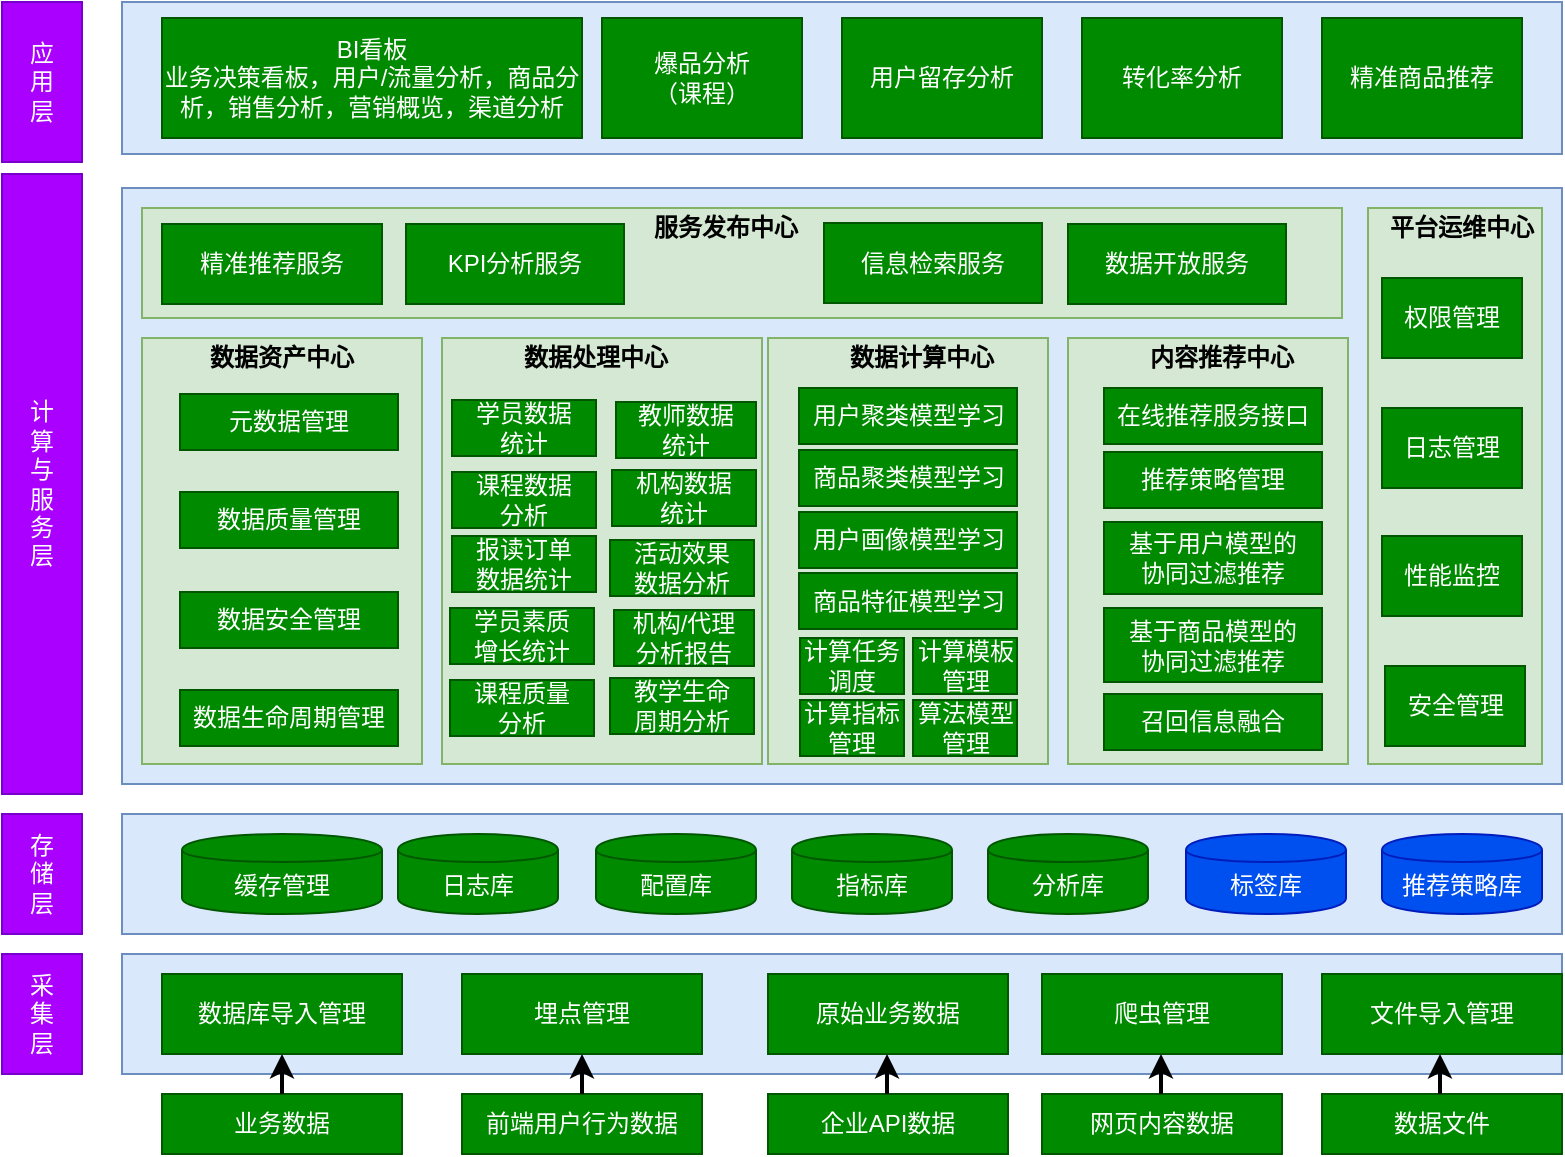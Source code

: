<mxfile version="11.0.4" type="github"><diagram id="RqZjZnAe9FgTBtOwfE_q" name="Page-1"><mxGraphModel dx="1038" dy="582" grid="1" gridSize="10" guides="1" tooltips="1" connect="1" arrows="1" fold="1" page="1" pageScale="1" pageWidth="827" pageHeight="1169" math="0" shadow="0"><root><mxCell id="0"/><mxCell id="1" parent="0"/><mxCell id="Pw42f-p_DZ-D7OYU0G2y-1" value="采&lt;br&gt;集&lt;br&gt;层" style="rounded=0;whiteSpace=wrap;html=1;fillColor=#aa00ff;strokeColor=#7700CC;fontColor=#ffffff;" parent="1" vertex="1"><mxGeometry x="30" y="1060" width="40" height="60" as="geometry"/></mxCell><mxCell id="Pw42f-p_DZ-D7OYU0G2y-2" value="存&lt;br&gt;储&lt;br&gt;层" style="rounded=0;whiteSpace=wrap;html=1;fillColor=#aa00ff;strokeColor=#7700CC;fontColor=#ffffff;" parent="1" vertex="1"><mxGeometry x="30" y="990" width="40" height="60" as="geometry"/></mxCell><mxCell id="Pw42f-p_DZ-D7OYU0G2y-3" value="计&lt;br&gt;算&lt;br&gt;与&lt;br&gt;服&lt;br&gt;务&lt;br&gt;层" style="rounded=0;whiteSpace=wrap;html=1;fillColor=#aa00ff;strokeColor=#7700CC;fontColor=#ffffff;" parent="1" vertex="1"><mxGeometry x="30" y="670" width="40" height="310" as="geometry"/></mxCell><mxCell id="Pw42f-p_DZ-D7OYU0G2y-4" value="应&lt;br&gt;用&lt;br&gt;层" style="rounded=0;whiteSpace=wrap;html=1;fillColor=#aa00ff;strokeColor=#7700CC;fontColor=#ffffff;" parent="1" vertex="1"><mxGeometry x="30" y="584" width="40" height="80" as="geometry"/></mxCell><mxCell id="Pw42f-p_DZ-D7OYU0G2y-5" value="业务数据" style="rounded=0;whiteSpace=wrap;html=1;fillColor=#008a00;strokeColor=#005700;fontColor=#ffffff;" parent="1" vertex="1"><mxGeometry x="110" y="1130" width="120" height="30" as="geometry"/></mxCell><mxCell id="Pw42f-p_DZ-D7OYU0G2y-6" value="前端用户行为数据" style="rounded=0;whiteSpace=wrap;html=1;fillColor=#008a00;strokeColor=#005700;fontColor=#ffffff;" parent="1" vertex="1"><mxGeometry x="260" y="1130" width="120" height="30" as="geometry"/></mxCell><mxCell id="Pw42f-p_DZ-D7OYU0G2y-7" value="企业API数据" style="rounded=0;whiteSpace=wrap;html=1;fillColor=#008a00;strokeColor=#005700;fontColor=#ffffff;" parent="1" vertex="1"><mxGeometry x="413" y="1130" width="120" height="30" as="geometry"/></mxCell><mxCell id="Pw42f-p_DZ-D7OYU0G2y-8" value="网页内容数据" style="rounded=0;whiteSpace=wrap;html=1;fillColor=#008a00;strokeColor=#005700;fontColor=#ffffff;" parent="1" vertex="1"><mxGeometry x="550" y="1130" width="120" height="30" as="geometry"/></mxCell><mxCell id="Pw42f-p_DZ-D7OYU0G2y-9" value="数据文件" style="rounded=0;whiteSpace=wrap;html=1;fillColor=#008a00;strokeColor=#005700;fontColor=#ffffff;" parent="1" vertex="1"><mxGeometry x="690" y="1130" width="120" height="30" as="geometry"/></mxCell><mxCell id="Pw42f-p_DZ-D7OYU0G2y-10" value="" style="rounded=0;whiteSpace=wrap;html=1;fillColor=#dae8fc;strokeColor=#6c8ebf;" parent="1" vertex="1"><mxGeometry x="90" y="1060" width="720" height="60" as="geometry"/></mxCell><mxCell id="Pw42f-p_DZ-D7OYU0G2y-11" value="数据库导入管理" style="rounded=0;whiteSpace=wrap;html=1;fillColor=#008a00;strokeColor=#005700;fontColor=#ffffff;" parent="1" vertex="1"><mxGeometry x="110" y="1070" width="120" height="40" as="geometry"/></mxCell><mxCell id="Pw42f-p_DZ-D7OYU0G2y-12" value="埋点管理" style="rounded=0;whiteSpace=wrap;html=1;fillColor=#008a00;strokeColor=#005700;fontColor=#ffffff;" parent="1" vertex="1"><mxGeometry x="260" y="1070" width="120" height="40" as="geometry"/></mxCell><mxCell id="Pw42f-p_DZ-D7OYU0G2y-13" value="原始业务数据" style="rounded=0;whiteSpace=wrap;html=1;fillColor=#008a00;strokeColor=#005700;fontColor=#ffffff;" parent="1" vertex="1"><mxGeometry x="413" y="1070" width="120" height="40" as="geometry"/></mxCell><mxCell id="Pw42f-p_DZ-D7OYU0G2y-14" value="爬虫管理" style="rounded=0;whiteSpace=wrap;html=1;fillColor=#008a00;strokeColor=#005700;fontColor=#ffffff;" parent="1" vertex="1"><mxGeometry x="550" y="1070" width="120" height="40" as="geometry"/></mxCell><mxCell id="Pw42f-p_DZ-D7OYU0G2y-15" value="文件导入管理" style="rounded=0;whiteSpace=wrap;html=1;fillColor=#008a00;strokeColor=#005700;fontColor=#ffffff;" parent="1" vertex="1"><mxGeometry x="690" y="1070" width="120" height="40" as="geometry"/></mxCell><mxCell id="Pw42f-p_DZ-D7OYU0G2y-16" value="" style="rounded=0;whiteSpace=wrap;html=1;fillColor=#dae8fc;strokeColor=#6c8ebf;" parent="1" vertex="1"><mxGeometry x="90" y="990" width="720" height="60" as="geometry"/></mxCell><mxCell id="Pw42f-p_DZ-D7OYU0G2y-17" value="缓存管理" style="shape=cylinder;whiteSpace=wrap;html=1;boundedLbl=1;backgroundOutline=1;fillColor=#008a00;strokeColor=#005700;fontColor=#ffffff;" parent="1" vertex="1"><mxGeometry x="120" y="1000" width="100" height="40" as="geometry"/></mxCell><mxCell id="Pw42f-p_DZ-D7OYU0G2y-18" value="日志库" style="shape=cylinder;whiteSpace=wrap;html=1;boundedLbl=1;backgroundOutline=1;fillColor=#008a00;strokeColor=#005700;fontColor=#ffffff;" parent="1" vertex="1"><mxGeometry x="228" y="1000" width="80" height="40" as="geometry"/></mxCell><mxCell id="Pw42f-p_DZ-D7OYU0G2y-19" value="配置库" style="shape=cylinder;whiteSpace=wrap;html=1;boundedLbl=1;backgroundOutline=1;fillColor=#008a00;strokeColor=#005700;fontColor=#ffffff;" parent="1" vertex="1"><mxGeometry x="327" y="1000" width="80" height="40" as="geometry"/></mxCell><mxCell id="Pw42f-p_DZ-D7OYU0G2y-20" value="指标库" style="shape=cylinder;whiteSpace=wrap;html=1;boundedLbl=1;backgroundOutline=1;fillColor=#008a00;strokeColor=#005700;fontColor=#ffffff;" parent="1" vertex="1"><mxGeometry x="425" y="1000" width="80" height="40" as="geometry"/></mxCell><mxCell id="Pw42f-p_DZ-D7OYU0G2y-21" value="分析库" style="shape=cylinder;whiteSpace=wrap;html=1;boundedLbl=1;backgroundOutline=1;fillColor=#008a00;strokeColor=#005700;fontColor=#ffffff;" parent="1" vertex="1"><mxGeometry x="523" y="1000" width="80" height="40" as="geometry"/></mxCell><mxCell id="Pw42f-p_DZ-D7OYU0G2y-22" value="标签库" style="shape=cylinder;whiteSpace=wrap;html=1;boundedLbl=1;backgroundOutline=1;fillColor=#0050ef;strokeColor=#001DBC;fontColor=#ffffff;" parent="1" vertex="1"><mxGeometry x="622" y="1000" width="80" height="40" as="geometry"/></mxCell><mxCell id="Pw42f-p_DZ-D7OYU0G2y-23" value="推荐策略库" style="shape=cylinder;whiteSpace=wrap;html=1;boundedLbl=1;backgroundOutline=1;fillColor=#0050ef;strokeColor=#001DBC;fontColor=#ffffff;" parent="1" vertex="1"><mxGeometry x="720" y="1000" width="80" height="40" as="geometry"/></mxCell><mxCell id="Pw42f-p_DZ-D7OYU0G2y-24" value="" style="rounded=0;whiteSpace=wrap;html=1;fillColor=#dae8fc;strokeColor=#6c8ebf;" parent="1" vertex="1"><mxGeometry x="90" y="677" width="720" height="298" as="geometry"/></mxCell><mxCell id="Pw42f-p_DZ-D7OYU0G2y-25" value="" style="endArrow=classic;html=1;strokeWidth=2;" parent="1" edge="1"><mxGeometry width="50" height="50" relative="1" as="geometry"><mxPoint x="170" y="1130" as="sourcePoint"/><mxPoint x="170" y="1110" as="targetPoint"/></mxGeometry></mxCell><mxCell id="Pw42f-p_DZ-D7OYU0G2y-26" value="" style="endArrow=classic;html=1;strokeWidth=2;" parent="1" edge="1"><mxGeometry width="50" height="50" relative="1" as="geometry"><mxPoint x="320" y="1130" as="sourcePoint"/><mxPoint x="320" y="1110" as="targetPoint"/></mxGeometry></mxCell><mxCell id="Pw42f-p_DZ-D7OYU0G2y-27" value="" style="endArrow=classic;html=1;strokeWidth=2;" parent="1" edge="1"><mxGeometry width="50" height="50" relative="1" as="geometry"><mxPoint x="749" y="1130" as="sourcePoint"/><mxPoint x="749" y="1110" as="targetPoint"/></mxGeometry></mxCell><mxCell id="Pw42f-p_DZ-D7OYU0G2y-28" value="" style="endArrow=classic;html=1;strokeWidth=2;" parent="1" edge="1"><mxGeometry width="50" height="50" relative="1" as="geometry"><mxPoint x="472.5" y="1130" as="sourcePoint"/><mxPoint x="472.5" y="1110" as="targetPoint"/></mxGeometry></mxCell><mxCell id="Pw42f-p_DZ-D7OYU0G2y-29" value="" style="endArrow=classic;html=1;strokeWidth=2;" parent="1" edge="1"><mxGeometry width="50" height="50" relative="1" as="geometry"><mxPoint x="609.5" y="1130" as="sourcePoint"/><mxPoint x="609.5" y="1110" as="targetPoint"/></mxGeometry></mxCell><mxCell id="Pw42f-p_DZ-D7OYU0G2y-30" value="" style="rounded=0;whiteSpace=wrap;html=1;fillColor=#d5e8d4;strokeColor=#82b366;" parent="1" vertex="1"><mxGeometry x="100" y="752" width="140" height="213" as="geometry"/></mxCell><mxCell id="Pw42f-p_DZ-D7OYU0G2y-31" value="数据资产中心" style="text;html=1;strokeColor=none;fillColor=none;align=center;verticalAlign=middle;whiteSpace=wrap;rounded=0;fontStyle=1" parent="1" vertex="1"><mxGeometry x="130" y="752" width="80" height="20" as="geometry"/></mxCell><mxCell id="Pw42f-p_DZ-D7OYU0G2y-32" value="" style="rounded=0;whiteSpace=wrap;html=1;fillColor=#d5e8d4;strokeColor=#82b366;" parent="1" vertex="1"><mxGeometry x="250" y="752" width="160" height="213" as="geometry"/></mxCell><mxCell id="Pw42f-p_DZ-D7OYU0G2y-33" value="数据处理中心" style="text;html=1;strokeColor=none;fillColor=none;align=center;verticalAlign=middle;whiteSpace=wrap;rounded=0;fontStyle=1" parent="1" vertex="1"><mxGeometry x="287" y="752" width="80" height="20" as="geometry"/></mxCell><mxCell id="Pw42f-p_DZ-D7OYU0G2y-34" value="y" style="rounded=0;whiteSpace=wrap;html=1;fillColor=#d5e8d4;strokeColor=#82b366;" parent="1" vertex="1"><mxGeometry x="413" y="752" width="140" height="213" as="geometry"/></mxCell><mxCell id="Pw42f-p_DZ-D7OYU0G2y-35" value="数据计算中心" style="text;html=1;strokeColor=none;fillColor=none;align=center;verticalAlign=middle;whiteSpace=wrap;rounded=0;fontStyle=1" parent="1" vertex="1"><mxGeometry x="450" y="752" width="80" height="20" as="geometry"/></mxCell><mxCell id="Pw42f-p_DZ-D7OYU0G2y-36" value="" style="rounded=0;whiteSpace=wrap;html=1;fillColor=#d5e8d4;strokeColor=#82b366;" parent="1" vertex="1"><mxGeometry x="563" y="752" width="140" height="213" as="geometry"/></mxCell><mxCell id="Pw42f-p_DZ-D7OYU0G2y-37" value="内容推荐中心" style="text;html=1;strokeColor=none;fillColor=none;align=center;verticalAlign=middle;whiteSpace=wrap;rounded=0;fontStyle=1" parent="1" vertex="1"><mxGeometry x="600" y="752" width="80" height="20" as="geometry"/></mxCell><mxCell id="Pw42f-p_DZ-D7OYU0G2y-38" value="" style="rounded=0;whiteSpace=wrap;html=1;fillColor=#d5e8d4;strokeColor=#82b366;" parent="1" vertex="1"><mxGeometry x="713" y="687" width="87" height="278" as="geometry"/></mxCell><mxCell id="Pw42f-p_DZ-D7OYU0G2y-39" value="平台运维中心" style="text;html=1;strokeColor=none;fillColor=none;align=center;verticalAlign=middle;whiteSpace=wrap;rounded=0;fontStyle=1" parent="1" vertex="1"><mxGeometry x="720" y="687" width="80" height="20" as="geometry"/></mxCell><mxCell id="Pw42f-p_DZ-D7OYU0G2y-42" value="" style="rounded=0;whiteSpace=wrap;html=1;fillColor=#d5e8d4;strokeColor=#82b366;" parent="1" vertex="1"><mxGeometry x="100" y="687" width="600" height="55" as="geometry"/></mxCell><mxCell id="Pw42f-p_DZ-D7OYU0G2y-43" value="服务发布中心" style="text;html=1;strokeColor=none;fillColor=none;align=center;verticalAlign=middle;whiteSpace=wrap;rounded=0;fontStyle=1" parent="1" vertex="1"><mxGeometry x="351.5" y="687" width="80" height="20" as="geometry"/></mxCell><mxCell id="Pw42f-p_DZ-D7OYU0G2y-44" value="精准推荐服务" style="rounded=0;whiteSpace=wrap;html=1;fillColor=#008a00;strokeColor=#005700;fontColor=#ffffff;" parent="1" vertex="1"><mxGeometry x="110" y="695" width="110" height="40" as="geometry"/></mxCell><mxCell id="Pw42f-p_DZ-D7OYU0G2y-45" value="KPI分析服务" style="rounded=0;whiteSpace=wrap;html=1;fillColor=#008a00;strokeColor=#005700;fontColor=#ffffff;" parent="1" vertex="1"><mxGeometry x="232" y="695" width="109" height="40" as="geometry"/></mxCell><mxCell id="Pw42f-p_DZ-D7OYU0G2y-46" value="信息检索服务" style="rounded=0;whiteSpace=wrap;html=1;fillColor=#008a00;strokeColor=#005700;fontColor=#ffffff;" parent="1" vertex="1"><mxGeometry x="441" y="694.5" width="109" height="40" as="geometry"/></mxCell><mxCell id="Pw42f-p_DZ-D7OYU0G2y-47" value="数据开放服务" style="rounded=0;whiteSpace=wrap;html=1;fillColor=#008a00;strokeColor=#005700;fontColor=#ffffff;" parent="1" vertex="1"><mxGeometry x="563" y="695" width="109" height="40" as="geometry"/></mxCell><mxCell id="Pw42f-p_DZ-D7OYU0G2y-48" value="元数据管理" style="rounded=0;whiteSpace=wrap;html=1;fillColor=#008a00;strokeColor=#005700;fontColor=#ffffff;" parent="1" vertex="1"><mxGeometry x="119" y="780" width="109" height="28" as="geometry"/></mxCell><mxCell id="Pw42f-p_DZ-D7OYU0G2y-49" value="数据质量管理" style="rounded=0;whiteSpace=wrap;html=1;fillColor=#008a00;strokeColor=#005700;fontColor=#ffffff;" parent="1" vertex="1"><mxGeometry x="119" y="829" width="109" height="28" as="geometry"/></mxCell><mxCell id="Pw42f-p_DZ-D7OYU0G2y-50" value="数据安全管理" style="rounded=0;whiteSpace=wrap;html=1;fillColor=#008a00;strokeColor=#005700;fontColor=#ffffff;" parent="1" vertex="1"><mxGeometry x="119" y="879" width="109" height="28" as="geometry"/></mxCell><mxCell id="Pw42f-p_DZ-D7OYU0G2y-51" value="数据生命周期管理" style="rounded=0;whiteSpace=wrap;html=1;fillColor=#008a00;strokeColor=#005700;fontColor=#ffffff;" parent="1" vertex="1"><mxGeometry x="119" y="928" width="109" height="28" as="geometry"/></mxCell><mxCell id="Pw42f-p_DZ-D7OYU0G2y-52" value="学员素质&lt;br&gt;增长统计" style="rounded=0;whiteSpace=wrap;html=1;fillColor=#008a00;strokeColor=#005700;fontColor=#ffffff;" parent="1" vertex="1"><mxGeometry x="254" y="887" width="72" height="28" as="geometry"/></mxCell><mxCell id="Pw42f-p_DZ-D7OYU0G2y-53" value="机构/代理&lt;br&gt;分析报告" style="rounded=0;whiteSpace=wrap;html=1;fillColor=#008a00;strokeColor=#005700;fontColor=#ffffff;" parent="1" vertex="1"><mxGeometry x="336" y="888" width="70" height="28" as="geometry"/></mxCell><mxCell id="Pw42f-p_DZ-D7OYU0G2y-54" value="课程质量&lt;br&gt;分析" style="rounded=0;whiteSpace=wrap;html=1;fillColor=#008a00;strokeColor=#005700;fontColor=#ffffff;" parent="1" vertex="1"><mxGeometry x="254" y="923" width="72" height="28" as="geometry"/></mxCell><mxCell id="Pw42f-p_DZ-D7OYU0G2y-57" value="用户聚类模型学习" style="rounded=0;whiteSpace=wrap;html=1;fillColor=#008a00;strokeColor=#005700;fontColor=#ffffff;" parent="1" vertex="1"><mxGeometry x="428.5" y="777" width="109" height="28" as="geometry"/></mxCell><mxCell id="Pw42f-p_DZ-D7OYU0G2y-58" value="商品聚类模型学习" style="rounded=0;whiteSpace=wrap;html=1;fillColor=#008a00;strokeColor=#005700;fontColor=#ffffff;" parent="1" vertex="1"><mxGeometry x="428.5" y="808" width="109" height="28" as="geometry"/></mxCell><mxCell id="Pw42f-p_DZ-D7OYU0G2y-59" value="用户画像模型学习" style="rounded=0;whiteSpace=wrap;html=1;fillColor=#008a00;strokeColor=#005700;fontColor=#ffffff;" parent="1" vertex="1"><mxGeometry x="428.5" y="839" width="109" height="28" as="geometry"/></mxCell><mxCell id="Pw42f-p_DZ-D7OYU0G2y-60" value="商品特征模型学习" style="rounded=0;whiteSpace=wrap;html=1;fillColor=#008a00;strokeColor=#005700;fontColor=#ffffff;" parent="1" vertex="1"><mxGeometry x="428.5" y="869.5" width="109" height="28" as="geometry"/></mxCell><mxCell id="Pw42f-p_DZ-D7OYU0G2y-61" value="计算任务调度" style="rounded=0;whiteSpace=wrap;html=1;fillColor=#008a00;strokeColor=#005700;fontColor=#ffffff;" parent="1" vertex="1"><mxGeometry x="429" y="902" width="52" height="28" as="geometry"/></mxCell><mxCell id="Pw42f-p_DZ-D7OYU0G2y-62" value="计算模板管理" style="rounded=0;whiteSpace=wrap;html=1;fillColor=#008a00;strokeColor=#005700;fontColor=#ffffff;" parent="1" vertex="1"><mxGeometry x="485.5" y="902" width="52" height="28" as="geometry"/></mxCell><mxCell id="Pw42f-p_DZ-D7OYU0G2y-63" value="计算指标管理" style="rounded=0;whiteSpace=wrap;html=1;fillColor=#008a00;strokeColor=#005700;fontColor=#ffffff;" parent="1" vertex="1"><mxGeometry x="429" y="933" width="52" height="28" as="geometry"/></mxCell><mxCell id="Pw42f-p_DZ-D7OYU0G2y-64" value="算法模型管理" style="rounded=0;whiteSpace=wrap;html=1;fillColor=#008a00;strokeColor=#005700;fontColor=#ffffff;" parent="1" vertex="1"><mxGeometry x="485.5" y="933" width="52" height="28" as="geometry"/></mxCell><mxCell id="Pw42f-p_DZ-D7OYU0G2y-65" value="权限管理" style="rounded=0;whiteSpace=wrap;html=1;fillColor=#008a00;strokeColor=#005700;fontColor=#ffffff;" parent="1" vertex="1"><mxGeometry x="720" y="722" width="70" height="40" as="geometry"/></mxCell><mxCell id="Pw42f-p_DZ-D7OYU0G2y-66" value="日志管理" style="rounded=0;whiteSpace=wrap;html=1;fillColor=#008a00;strokeColor=#005700;fontColor=#ffffff;" parent="1" vertex="1"><mxGeometry x="720" y="787" width="70" height="40" as="geometry"/></mxCell><mxCell id="Pw42f-p_DZ-D7OYU0G2y-67" value="性能监控" style="rounded=0;whiteSpace=wrap;html=1;fillColor=#008a00;strokeColor=#005700;fontColor=#ffffff;" parent="1" vertex="1"><mxGeometry x="720" y="851" width="70" height="40" as="geometry"/></mxCell><mxCell id="Pw42f-p_DZ-D7OYU0G2y-68" value="安全管理" style="rounded=0;whiteSpace=wrap;html=1;fillColor=#008a00;strokeColor=#005700;fontColor=#ffffff;" parent="1" vertex="1"><mxGeometry x="721.5" y="916" width="70" height="40" as="geometry"/></mxCell><mxCell id="Pw42f-p_DZ-D7OYU0G2y-69" value="在线推荐服务接口" style="rounded=0;whiteSpace=wrap;html=1;fillColor=#008a00;strokeColor=#005700;fontColor=#ffffff;" parent="1" vertex="1"><mxGeometry x="581" y="777" width="109" height="28" as="geometry"/></mxCell><mxCell id="Pw42f-p_DZ-D7OYU0G2y-70" value="推荐策略管理" style="rounded=0;whiteSpace=wrap;html=1;fillColor=#008a00;strokeColor=#005700;fontColor=#ffffff;" parent="1" vertex="1"><mxGeometry x="581" y="809" width="109" height="28" as="geometry"/></mxCell><mxCell id="Pw42f-p_DZ-D7OYU0G2y-71" value="基于用户模型的&lt;br&gt;协同过滤推荐" style="rounded=0;whiteSpace=wrap;html=1;fillColor=#008a00;strokeColor=#005700;fontColor=#ffffff;" parent="1" vertex="1"><mxGeometry x="581" y="844" width="109" height="36" as="geometry"/></mxCell><mxCell id="Pw42f-p_DZ-D7OYU0G2y-72" value="基于商品模型的&lt;br&gt;协同过滤推荐" style="rounded=0;whiteSpace=wrap;html=1;fillColor=#008a00;strokeColor=#005700;fontColor=#ffffff;" parent="1" vertex="1"><mxGeometry x="581" y="887" width="109" height="37" as="geometry"/></mxCell><mxCell id="Pw42f-p_DZ-D7OYU0G2y-73" value="召回信息融合" style="rounded=0;whiteSpace=wrap;html=1;fillColor=#008a00;strokeColor=#005700;fontColor=#ffffff;" parent="1" vertex="1"><mxGeometry x="581" y="930" width="109" height="28" as="geometry"/></mxCell><mxCell id="Pw42f-p_DZ-D7OYU0G2y-74" value="教学生命&lt;br&gt;周期分析" style="rounded=0;whiteSpace=wrap;html=1;fillColor=#008a00;strokeColor=#005700;fontColor=#ffffff;" parent="1" vertex="1"><mxGeometry x="334" y="922" width="72" height="28" as="geometry"/></mxCell><mxCell id="Pw42f-p_DZ-D7OYU0G2y-75" value="学员数据&lt;br&gt;统计" style="rounded=0;whiteSpace=wrap;html=1;fillColor=#008a00;strokeColor=#005700;fontColor=#ffffff;" parent="1" vertex="1"><mxGeometry x="255" y="783" width="72" height="28" as="geometry"/></mxCell><mxCell id="Pw42f-p_DZ-D7OYU0G2y-76" value="教师数据&lt;br&gt;统计" style="rounded=0;whiteSpace=wrap;html=1;fillColor=#008a00;strokeColor=#005700;fontColor=#ffffff;" parent="1" vertex="1"><mxGeometry x="337" y="784" width="70" height="28" as="geometry"/></mxCell><mxCell id="Pw42f-p_DZ-D7OYU0G2y-77" value="课程数据&lt;br&gt;分析" style="rounded=0;whiteSpace=wrap;html=1;fillColor=#008a00;strokeColor=#005700;fontColor=#ffffff;" parent="1" vertex="1"><mxGeometry x="255" y="819" width="72" height="28" as="geometry"/></mxCell><mxCell id="Pw42f-p_DZ-D7OYU0G2y-78" value="机构数据&lt;br&gt;统计" style="rounded=0;whiteSpace=wrap;html=1;fillColor=#008a00;strokeColor=#005700;fontColor=#ffffff;" parent="1" vertex="1"><mxGeometry x="335" y="818" width="72" height="28" as="geometry"/></mxCell><mxCell id="Pw42f-p_DZ-D7OYU0G2y-79" value="报读订单&lt;br&gt;数据统计" style="rounded=0;whiteSpace=wrap;html=1;fillColor=#008a00;strokeColor=#005700;fontColor=#ffffff;" parent="1" vertex="1"><mxGeometry x="255" y="851" width="72" height="28" as="geometry"/></mxCell><mxCell id="Pw42f-p_DZ-D7OYU0G2y-80" value="活动效果&lt;br&gt;数据分析" style="rounded=0;whiteSpace=wrap;html=1;fillColor=#008a00;strokeColor=#005700;fontColor=#ffffff;" parent="1" vertex="1"><mxGeometry x="334" y="853" width="72" height="28" as="geometry"/></mxCell><mxCell id="Pw42f-p_DZ-D7OYU0G2y-81" value="" style="rounded=0;whiteSpace=wrap;html=1;fillColor=#dae8fc;strokeColor=#6c8ebf;" parent="1" vertex="1"><mxGeometry x="90" y="584" width="720" height="76" as="geometry"/></mxCell><mxCell id="Pw42f-p_DZ-D7OYU0G2y-83" value="BI看板&lt;br&gt;业务决策看板，用户/流量分析，商品分析，销售分析，营销概览，渠道分析&lt;br&gt;" style="rounded=0;whiteSpace=wrap;html=1;fillColor=#008a00;strokeColor=#005700;fontColor=#ffffff;" parent="1" vertex="1"><mxGeometry x="110" y="592" width="210" height="60" as="geometry"/></mxCell><mxCell id="Pw42f-p_DZ-D7OYU0G2y-85" value="爆品分析&lt;br&gt;（课程）" style="rounded=0;whiteSpace=wrap;html=1;fillColor=#008a00;strokeColor=#005700;fontColor=#ffffff;flipH=0;" parent="1" vertex="1"><mxGeometry x="330" y="592" width="100" height="60" as="geometry"/></mxCell><mxCell id="Pw42f-p_DZ-D7OYU0G2y-86" value="用户留存分析" style="rounded=0;whiteSpace=wrap;html=1;fillColor=#008a00;strokeColor=#005700;fontColor=#ffffff;flipH=0;" parent="1" vertex="1"><mxGeometry x="450" y="592" width="100" height="60" as="geometry"/></mxCell><mxCell id="Pw42f-p_DZ-D7OYU0G2y-87" value="转化率分析" style="rounded=0;whiteSpace=wrap;html=1;fillColor=#008a00;strokeColor=#005700;fontColor=#ffffff;flipH=0;" parent="1" vertex="1"><mxGeometry x="570" y="592" width="100" height="60" as="geometry"/></mxCell><mxCell id="Pw42f-p_DZ-D7OYU0G2y-89" value="精准商品推荐" style="rounded=0;whiteSpace=wrap;html=1;fillColor=#008a00;strokeColor=#005700;fontColor=#ffffff;flipH=0;" parent="1" vertex="1"><mxGeometry x="690" y="592" width="100" height="60" as="geometry"/></mxCell></root></mxGraphModel></diagram><diagram id="35WGEbsetPO9slDH4t4C" name="Page-2"><mxGraphModel dx="1038" dy="582" grid="1" gridSize="10" guides="1" tooltips="1" connect="1" arrows="1" fold="1" page="1" pageScale="1" pageWidth="827" pageHeight="1169" math="0" shadow="0"><root><mxCell id="l2E0dXInNsrafvJtCPVK-0"/><mxCell id="l2E0dXInNsrafvJtCPVK-1" parent="l2E0dXInNsrafvJtCPVK-0"/><mxCell id="l2E0dXInNsrafvJtCPVK-57" value="" style="rounded=0;whiteSpace=wrap;html=1;fillColor=#e1d5e7;strokeColor=#9673a6;" vertex="1" parent="l2E0dXInNsrafvJtCPVK-1"><mxGeometry x="800" y="140" width="210" height="410" as="geometry"/></mxCell><mxCell id="l2E0dXInNsrafvJtCPVK-55" value="" style="rounded=0;whiteSpace=wrap;html=1;fillColor=#dae8fc;strokeColor=#6c8ebf;" vertex="1" parent="l2E0dXInNsrafvJtCPVK-1"><mxGeometry x="280" y="140" width="500" height="410" as="geometry"/></mxCell><mxCell id="l2E0dXInNsrafvJtCPVK-52" value="" style="rounded=0;whiteSpace=wrap;html=1;fillColor=#60a917;strokeColor=#2D7600;fontColor=#ffffff;" vertex="1" parent="l2E0dXInNsrafvJtCPVK-1"><mxGeometry x="10" y="140" width="110" height="410" as="geometry"/></mxCell><mxCell id="l2E0dXInNsrafvJtCPVK-41" value="" style="rounded=0;whiteSpace=wrap;html=1;fillColor=#008a00;strokeColor=#005700;fontColor=#ffffff;" vertex="1" parent="l2E0dXInNsrafvJtCPVK-1"><mxGeometry x="125" y="140" width="120" height="410" as="geometry"/></mxCell><mxCell id="l2E0dXInNsrafvJtCPVK-42" style="edgeStyle=orthogonalEdgeStyle;rounded=0;orthogonalLoop=1;jettySize=auto;html=1;" edge="1" parent="l2E0dXInNsrafvJtCPVK-1" source="l2E0dXInNsrafvJtCPVK-2" target="l2E0dXInNsrafvJtCPVK-8"><mxGeometry relative="1" as="geometry"/></mxCell><mxCell id="l2E0dXInNsrafvJtCPVK-2" value="APP埋点" style="rounded=0;whiteSpace=wrap;html=1;" vertex="1" parent="l2E0dXInNsrafvJtCPVK-1"><mxGeometry x="30" y="170" width="70" height="60" as="geometry"/></mxCell><mxCell id="l2E0dXInNsrafvJtCPVK-43" style="edgeStyle=orthogonalEdgeStyle;rounded=0;orthogonalLoop=1;jettySize=auto;html=1;" edge="1" parent="l2E0dXInNsrafvJtCPVK-1" source="l2E0dXInNsrafvJtCPVK-3" target="l2E0dXInNsrafvJtCPVK-7"><mxGeometry relative="1" as="geometry"/></mxCell><mxCell id="l2E0dXInNsrafvJtCPVK-3" value="网页爬虫" style="rounded=0;whiteSpace=wrap;html=1;" vertex="1" parent="l2E0dXInNsrafvJtCPVK-1"><mxGeometry x="30" y="250" width="70" height="60" as="geometry"/></mxCell><mxCell id="l2E0dXInNsrafvJtCPVK-44" style="edgeStyle=orthogonalEdgeStyle;rounded=0;orthogonalLoop=1;jettySize=auto;html=1;entryX=0;entryY=0.5;entryDx=0;entryDy=0;" edge="1" parent="l2E0dXInNsrafvJtCPVK-1" source="l2E0dXInNsrafvJtCPVK-4" target="l2E0dXInNsrafvJtCPVK-9"><mxGeometry relative="1" as="geometry"/></mxCell><mxCell id="l2E0dXInNsrafvJtCPVK-4" value="求学圆梦&lt;br&gt;Mysql业务库" style="rounded=0;whiteSpace=wrap;html=1;" vertex="1" parent="l2E0dXInNsrafvJtCPVK-1"><mxGeometry x="30" y="320" width="70" height="60" as="geometry"/></mxCell><mxCell id="l2E0dXInNsrafvJtCPVK-45" style="edgeStyle=orthogonalEdgeStyle;rounded=0;orthogonalLoop=1;jettySize=auto;html=1;" edge="1" parent="l2E0dXInNsrafvJtCPVK-1" source="l2E0dXInNsrafvJtCPVK-5" target="l2E0dXInNsrafvJtCPVK-10"><mxGeometry relative="1" as="geometry"/></mxCell><mxCell id="l2E0dXInNsrafvJtCPVK-5" value="职工网Mysql业务库" style="rounded=0;whiteSpace=wrap;html=1;" vertex="1" parent="l2E0dXInNsrafvJtCPVK-1"><mxGeometry x="30" y="400" width="70" height="60" as="geometry"/></mxCell><mxCell id="l2E0dXInNsrafvJtCPVK-46" style="edgeStyle=orthogonalEdgeStyle;rounded=0;orthogonalLoop=1;jettySize=auto;html=1;" edge="1" parent="l2E0dXInNsrafvJtCPVK-1" source="l2E0dXInNsrafvJtCPVK-6" target="l2E0dXInNsrafvJtCPVK-11"><mxGeometry relative="1" as="geometry"/></mxCell><mxCell id="l2E0dXInNsrafvJtCPVK-6" value="行业数据&lt;br&gt;API" style="rounded=0;whiteSpace=wrap;html=1;" vertex="1" parent="l2E0dXInNsrafvJtCPVK-1"><mxGeometry x="30" y="480" width="70" height="60" as="geometry"/></mxCell><mxCell id="l2E0dXInNsrafvJtCPVK-48" style="edgeStyle=orthogonalEdgeStyle;rounded=0;orthogonalLoop=1;jettySize=auto;html=1;entryX=0;entryY=0.5;entryDx=0;entryDy=0;" edge="1" parent="l2E0dXInNsrafvJtCPVK-1" source="l2E0dXInNsrafvJtCPVK-7" target="l2E0dXInNsrafvJtCPVK-12"><mxGeometry relative="1" as="geometry"/></mxCell><mxCell id="l2E0dXInNsrafvJtCPVK-7" value="爬虫程序" style="rounded=0;whiteSpace=wrap;html=1;" vertex="1" parent="l2E0dXInNsrafvJtCPVK-1"><mxGeometry x="150" y="250" width="70" height="60" as="geometry"/></mxCell><mxCell id="l2E0dXInNsrafvJtCPVK-47" style="edgeStyle=orthogonalEdgeStyle;rounded=0;orthogonalLoop=1;jettySize=auto;html=1;entryX=0;entryY=0.5;entryDx=0;entryDy=0;" edge="1" parent="l2E0dXInNsrafvJtCPVK-1" source="l2E0dXInNsrafvJtCPVK-8" target="l2E0dXInNsrafvJtCPVK-12"><mxGeometry relative="1" as="geometry"/></mxCell><mxCell id="l2E0dXInNsrafvJtCPVK-8" value="Nginx" style="rounded=0;whiteSpace=wrap;html=1;" vertex="1" parent="l2E0dXInNsrafvJtCPVK-1"><mxGeometry x="150" y="170" width="70" height="60" as="geometry"/></mxCell><mxCell id="l2E0dXInNsrafvJtCPVK-49" style="edgeStyle=orthogonalEdgeStyle;rounded=0;orthogonalLoop=1;jettySize=auto;html=1;entryX=0;entryY=0.5;entryDx=0;entryDy=0;" edge="1" parent="l2E0dXInNsrafvJtCPVK-1" source="l2E0dXInNsrafvJtCPVK-9" target="l2E0dXInNsrafvJtCPVK-12"><mxGeometry relative="1" as="geometry"/></mxCell><mxCell id="l2E0dXInNsrafvJtCPVK-9" value="抽取程序" style="rounded=0;whiteSpace=wrap;html=1;" vertex="1" parent="l2E0dXInNsrafvJtCPVK-1"><mxGeometry x="150" y="320" width="70" height="60" as="geometry"/></mxCell><mxCell id="l2E0dXInNsrafvJtCPVK-50" style="edgeStyle=orthogonalEdgeStyle;rounded=0;orthogonalLoop=1;jettySize=auto;html=1;entryX=0;entryY=0.5;entryDx=0;entryDy=0;" edge="1" parent="l2E0dXInNsrafvJtCPVK-1" source="l2E0dXInNsrafvJtCPVK-10" target="l2E0dXInNsrafvJtCPVK-12"><mxGeometry relative="1" as="geometry"/></mxCell><mxCell id="l2E0dXInNsrafvJtCPVK-10" value="抽取程序" style="rounded=0;whiteSpace=wrap;html=1;" vertex="1" parent="l2E0dXInNsrafvJtCPVK-1"><mxGeometry x="150" y="400" width="70" height="60" as="geometry"/></mxCell><mxCell id="l2E0dXInNsrafvJtCPVK-51" style="edgeStyle=orthogonalEdgeStyle;rounded=0;orthogonalLoop=1;jettySize=auto;html=1;entryX=0;entryY=0.5;entryDx=0;entryDy=0;" edge="1" parent="l2E0dXInNsrafvJtCPVK-1" source="l2E0dXInNsrafvJtCPVK-11" target="l2E0dXInNsrafvJtCPVK-12"><mxGeometry relative="1" as="geometry"/></mxCell><mxCell id="l2E0dXInNsrafvJtCPVK-11" value="抽取程序" style="rounded=0;whiteSpace=wrap;html=1;" vertex="1" parent="l2E0dXInNsrafvJtCPVK-1"><mxGeometry x="150" y="480" width="70" height="60" as="geometry"/></mxCell><mxCell id="l2E0dXInNsrafvJtCPVK-20" style="edgeStyle=orthogonalEdgeStyle;rounded=0;orthogonalLoop=1;jettySize=auto;html=1;" edge="1" parent="l2E0dXInNsrafvJtCPVK-1" source="l2E0dXInNsrafvJtCPVK-12" target="l2E0dXInNsrafvJtCPVK-14"><mxGeometry relative="1" as="geometry"/></mxCell><mxCell id="l2E0dXInNsrafvJtCPVK-25" style="edgeStyle=orthogonalEdgeStyle;rounded=0;orthogonalLoop=1;jettySize=auto;html=1;entryX=0;entryY=0.5;entryDx=0;entryDy=0;" edge="1" parent="l2E0dXInNsrafvJtCPVK-1" source="l2E0dXInNsrafvJtCPVK-12" target="l2E0dXInNsrafvJtCPVK-17"><mxGeometry relative="1" as="geometry"/></mxCell><mxCell id="l2E0dXInNsrafvJtCPVK-12" value="原始主题（多）Kafka" style="shape=cylinder;whiteSpace=wrap;html=1;boundedLbl=1;backgroundOutline=1;fillColor=#0050ef;strokeColor=#001DBC;fontColor=#ffffff;" vertex="1" parent="l2E0dXInNsrafvJtCPVK-1"><mxGeometry x="300" y="200" width="60" height="80" as="geometry"/></mxCell><mxCell id="l2E0dXInNsrafvJtCPVK-13" value="实时通用ETL" style="rounded=0;whiteSpace=wrap;html=1;fillColor=#6a00ff;strokeColor=#3700CC;fontColor=#ffffff;" vertex="1" parent="l2E0dXInNsrafvJtCPVK-1"><mxGeometry x="384" y="210" width="100" height="60" as="geometry"/></mxCell><mxCell id="l2E0dXInNsrafvJtCPVK-23" style="edgeStyle=orthogonalEdgeStyle;rounded=0;orthogonalLoop=1;jettySize=auto;html=1;entryX=0;entryY=0.5;entryDx=0;entryDy=0;" edge="1" parent="l2E0dXInNsrafvJtCPVK-1" source="l2E0dXInNsrafvJtCPVK-14" target="l2E0dXInNsrafvJtCPVK-15"><mxGeometry relative="1" as="geometry"/></mxCell><mxCell id="l2E0dXInNsrafvJtCPVK-14" value="原始库" style="shape=cylinder;whiteSpace=wrap;html=1;boundedLbl=1;backgroundOutline=1;fillColor=#0050ef;strokeColor=#001DBC;fontColor=#ffffff;" vertex="1" parent="l2E0dXInNsrafvJtCPVK-1"><mxGeometry x="300" y="440" width="60" height="80" as="geometry"/></mxCell><mxCell id="l2E0dXInNsrafvJtCPVK-28" style="edgeStyle=orthogonalEdgeStyle;rounded=0;orthogonalLoop=1;jettySize=auto;html=1;entryX=0;entryY=0.5;entryDx=0;entryDy=0;" edge="1" parent="l2E0dXInNsrafvJtCPVK-1" source="l2E0dXInNsrafvJtCPVK-29" target="l2E0dXInNsrafvJtCPVK-16"><mxGeometry relative="1" as="geometry"/></mxCell><mxCell id="l2E0dXInNsrafvJtCPVK-15" value="明细库" style="shape=cylinder;whiteSpace=wrap;html=1;boundedLbl=1;backgroundOutline=1;fillColor=#0050ef;strokeColor=#001DBC;fontColor=#ffffff;" vertex="1" parent="l2E0dXInNsrafvJtCPVK-1"><mxGeometry x="507" y="440" width="60" height="80" as="geometry"/></mxCell><mxCell id="l2E0dXInNsrafvJtCPVK-40" style="edgeStyle=orthogonalEdgeStyle;rounded=0;orthogonalLoop=1;jettySize=auto;html=1;" edge="1" parent="l2E0dXInNsrafvJtCPVK-1" source="l2E0dXInNsrafvJtCPVK-16" target="l2E0dXInNsrafvJtCPVK-36"><mxGeometry relative="1" as="geometry"><Array as="points"><mxPoint x="780" y="480"/><mxPoint x="780" y="360"/></Array></mxGeometry></mxCell><mxCell id="l2E0dXInNsrafvJtCPVK-16" value="汇总库" style="shape=cylinder;whiteSpace=wrap;html=1;boundedLbl=1;backgroundOutline=1;fillColor=#0050ef;strokeColor=#001DBC;fontColor=#ffffff;" vertex="1" parent="l2E0dXInNsrafvJtCPVK-1"><mxGeometry x="687" y="440" width="60" height="80" as="geometry"/></mxCell><mxCell id="l2E0dXInNsrafvJtCPVK-21" style="edgeStyle=orthogonalEdgeStyle;rounded=0;orthogonalLoop=1;jettySize=auto;html=1;" edge="1" parent="l2E0dXInNsrafvJtCPVK-1" source="l2E0dXInNsrafvJtCPVK-17" target="l2E0dXInNsrafvJtCPVK-15"><mxGeometry relative="1" as="geometry"/></mxCell><mxCell id="l2E0dXInNsrafvJtCPVK-27" style="edgeStyle=orthogonalEdgeStyle;rounded=0;orthogonalLoop=1;jettySize=auto;html=1;entryX=0;entryY=0.5;entryDx=0;entryDy=0;" edge="1" parent="l2E0dXInNsrafvJtCPVK-1" source="l2E0dXInNsrafvJtCPVK-17" target="l2E0dXInNsrafvJtCPVK-18"><mxGeometry relative="1" as="geometry"/></mxCell><mxCell id="l2E0dXInNsrafvJtCPVK-17" value="明细主题（多）kafka" style="shape=cylinder;whiteSpace=wrap;html=1;boundedLbl=1;backgroundOutline=1;fillColor=#0050ef;strokeColor=#001DBC;fontColor=#ffffff;" vertex="1" parent="l2E0dXInNsrafvJtCPVK-1"><mxGeometry x="507" y="200" width="60" height="80" as="geometry"/></mxCell><mxCell id="l2E0dXInNsrafvJtCPVK-22" style="edgeStyle=orthogonalEdgeStyle;rounded=0;orthogonalLoop=1;jettySize=auto;html=1;" edge="1" parent="l2E0dXInNsrafvJtCPVK-1" source="l2E0dXInNsrafvJtCPVK-18" target="l2E0dXInNsrafvJtCPVK-16"><mxGeometry relative="1" as="geometry"/></mxCell><mxCell id="l2E0dXInNsrafvJtCPVK-39" style="edgeStyle=orthogonalEdgeStyle;rounded=0;orthogonalLoop=1;jettySize=auto;html=1;entryX=0;entryY=0.5;entryDx=0;entryDy=0;" edge="1" parent="l2E0dXInNsrafvJtCPVK-1" source="l2E0dXInNsrafvJtCPVK-18" target="l2E0dXInNsrafvJtCPVK-36"><mxGeometry relative="1" as="geometry"/></mxCell><mxCell id="l2E0dXInNsrafvJtCPVK-18" value="汇总主题（多）kafka" style="shape=cylinder;whiteSpace=wrap;html=1;boundedLbl=1;backgroundOutline=1;fillColor=#0050ef;strokeColor=#001DBC;fontColor=#ffffff;" vertex="1" parent="l2E0dXInNsrafvJtCPVK-1"><mxGeometry x="687" y="200" width="60" height="80" as="geometry"/></mxCell><mxCell id="l2E0dXInNsrafvJtCPVK-19" value="实时业务ETL" style="rounded=0;whiteSpace=wrap;html=1;fillColor=#6a00ff;strokeColor=#3700CC;fontColor=#ffffff;" vertex="1" parent="l2E0dXInNsrafvJtCPVK-1"><mxGeometry x="577" y="210" width="100" height="60" as="geometry"/></mxCell><mxCell id="l2E0dXInNsrafvJtCPVK-24" value="修复ETL&lt;br&gt;（去重）" style="rounded=0;whiteSpace=wrap;html=1;fillColor=#6a00ff;strokeColor=#3700CC;fontColor=#ffffff;" vertex="1" parent="l2E0dXInNsrafvJtCPVK-1"><mxGeometry x="384" y="450" width="100" height="60" as="geometry"/></mxCell><mxCell id="l2E0dXInNsrafvJtCPVK-29" value="T+1调度任务" style="rounded=0;whiteSpace=wrap;html=1;fillColor=#6a00ff;strokeColor=#3700CC;fontColor=#ffffff;" vertex="1" parent="l2E0dXInNsrafvJtCPVK-1"><mxGeometry x="577" y="450" width="100" height="60" as="geometry"/></mxCell><mxCell id="l2E0dXInNsrafvJtCPVK-30" style="edgeStyle=orthogonalEdgeStyle;rounded=0;orthogonalLoop=1;jettySize=auto;html=1;entryX=0;entryY=0.5;entryDx=0;entryDy=0;" edge="1" parent="l2E0dXInNsrafvJtCPVK-1" source="l2E0dXInNsrafvJtCPVK-15" target="l2E0dXInNsrafvJtCPVK-29"><mxGeometry relative="1" as="geometry"><mxPoint x="567" y="480" as="sourcePoint"/><mxPoint x="687" y="480" as="targetPoint"/></mxGeometry></mxCell><mxCell id="l2E0dXInNsrafvJtCPVK-32" value="batch load" style="text;html=1;" vertex="1" parent="l2E0dXInNsrafvJtCPVK-1"><mxGeometry x="497" y="320" width="80" height="30" as="geometry"/></mxCell><mxCell id="l2E0dXInNsrafvJtCPVK-34" value="batch load" style="text;html=1;" vertex="1" parent="l2E0dXInNsrafvJtCPVK-1"><mxGeometry x="677" y="320" width="80" height="30" as="geometry"/></mxCell><mxCell id="l2E0dXInNsrafvJtCPVK-35" value="batch load" style="text;html=1;" vertex="1" parent="l2E0dXInNsrafvJtCPVK-1"><mxGeometry x="300" y="320" width="80" height="30" as="geometry"/></mxCell><mxCell id="l2E0dXInNsrafvJtCPVK-37" style="edgeStyle=orthogonalEdgeStyle;rounded=0;orthogonalLoop=1;jettySize=auto;html=1;entryX=0.5;entryY=0;entryDx=0;entryDy=0;exitX=0.5;exitY=0;exitDx=0;exitDy=0;" edge="1" parent="l2E0dXInNsrafvJtCPVK-1" source="l2E0dXInNsrafvJtCPVK-36" target="l2E0dXInNsrafvJtCPVK-13"><mxGeometry relative="1" as="geometry"><Array as="points"><mxPoint x="840" y="190"/><mxPoint x="434" y="190"/></Array></mxGeometry></mxCell><mxCell id="l2E0dXInNsrafvJtCPVK-38" value="元数据redis" style="text;html=1;resizable=0;points=[];align=center;verticalAlign=middle;labelBackgroundColor=#ffffff;" vertex="1" connectable="0" parent="l2E0dXInNsrafvJtCPVK-37"><mxGeometry x="0.666" y="2" relative="1" as="geometry"><mxPoint as="offset"/></mxGeometry></mxCell><mxCell id="l2E0dXInNsrafvJtCPVK-36" value="应用库&lt;br&gt;ES&lt;br&gt;mysql&lt;br&gt;redis" style="shape=cylinder;whiteSpace=wrap;html=1;boundedLbl=1;backgroundOutline=1;fillColor=#aa00ff;strokeColor=#7700CC;fontColor=#ffffff;" vertex="1" parent="l2E0dXInNsrafvJtCPVK-1"><mxGeometry x="810" y="310" width="60" height="100" as="geometry"/></mxCell><mxCell id="l2E0dXInNsrafvJtCPVK-53" value="数据源" style="text;html=1;strokeColor=none;fillColor=none;align=center;verticalAlign=middle;whiteSpace=wrap;rounded=0;" vertex="1" parent="l2E0dXInNsrafvJtCPVK-1"><mxGeometry x="45" y="140" width="40" height="20" as="geometry"/></mxCell><mxCell id="l2E0dXInNsrafvJtCPVK-54" value="采集层" style="text;html=1;strokeColor=none;fillColor=none;align=center;verticalAlign=middle;whiteSpace=wrap;rounded=0;fontColor=#FFFFFF;" vertex="1" parent="l2E0dXInNsrafvJtCPVK-1"><mxGeometry x="165" y="140" width="40" height="20" as="geometry"/></mxCell><mxCell id="l2E0dXInNsrafvJtCPVK-56" value="数据处理中心" style="text;html=1;strokeColor=none;fillColor=none;align=center;verticalAlign=middle;whiteSpace=wrap;rounded=0;fontColor=#000000;" vertex="1" parent="l2E0dXInNsrafvJtCPVK-1"><mxGeometry x="477" y="140" width="93" height="20" as="geometry"/></mxCell><mxCell id="l2E0dXInNsrafvJtCPVK-58" value="一线团队&lt;br&gt;企业分析" style="rounded=0;whiteSpace=wrap;html=1;fontColor=#ffffff;fillColor=#aa00ff;strokeColor=#7700CC;" vertex="1" parent="l2E0dXInNsrafvJtCPVK-1"><mxGeometry x="900" y="170" width="90" height="50" as="geometry"/></mxCell><mxCell id="l2E0dXInNsrafvJtCPVK-59" value="一线团队&lt;br&gt;服务站分析" style="rounded=0;whiteSpace=wrap;html=1;fontColor=#ffffff;fillColor=#aa00ff;strokeColor=#7700CC;" vertex="1" parent="l2E0dXInNsrafvJtCPVK-1"><mxGeometry x="900" y="230" width="90" height="50" as="geometry"/></mxCell><mxCell id="l2E0dXInNsrafvJtCPVK-60" value="一线团队&lt;br&gt;职工数据分析" style="rounded=0;whiteSpace=wrap;html=1;fontColor=#ffffff;fillColor=#aa00ff;strokeColor=#7700CC;" vertex="1" parent="l2E0dXInNsrafvJtCPVK-1"><mxGeometry x="900" y="290" width="90" height="50" as="geometry"/></mxCell><mxCell id="l2E0dXInNsrafvJtCPVK-61" value="一线团队&lt;br&gt;职工流量分析" style="rounded=0;whiteSpace=wrap;html=1;fontColor=#ffffff;fillColor=#aa00ff;strokeColor=#7700CC;" vertex="1" parent="l2E0dXInNsrafvJtCPVK-1"><mxGeometry x="900" y="350" width="90" height="50" as="geometry"/></mxCell><mxCell id="l2E0dXInNsrafvJtCPVK-62" value="求学圆梦&lt;br&gt;运营引流分析" style="rounded=0;whiteSpace=wrap;html=1;fontColor=#ffffff;fillColor=#aa00ff;strokeColor=#7700CC;" vertex="1" parent="l2E0dXInNsrafvJtCPVK-1"><mxGeometry x="900" y="410" width="90" height="50" as="geometry"/></mxCell><mxCell id="l2E0dXInNsrafvJtCPVK-63" value="求学圆梦&lt;br&gt;客服服务分析" style="rounded=0;whiteSpace=wrap;html=1;fontColor=#ffffff;fillColor=#aa00ff;strokeColor=#7700CC;" vertex="1" parent="l2E0dXInNsrafvJtCPVK-1"><mxGeometry x="900" y="470" width="90" height="50" as="geometry"/></mxCell><mxCell id="l2E0dXInNsrafvJtCPVK-64" value="数据服务系统" style="text;html=1;strokeColor=none;fillColor=none;align=center;verticalAlign=middle;whiteSpace=wrap;rounded=0;fontColor=#000000;" vertex="1" parent="l2E0dXInNsrafvJtCPVK-1"><mxGeometry x="852" y="140" width="93" height="20" as="geometry"/></mxCell></root></mxGraphModel></diagram></mxfile>